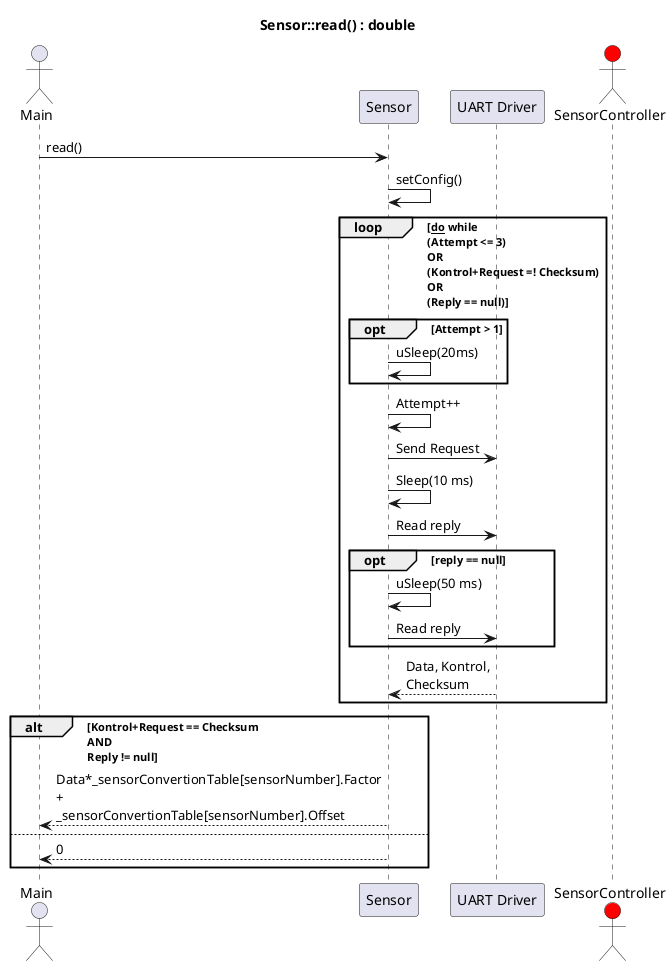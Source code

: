 @startuml SD_SensorControllerRead

title Sensor::read() : double

skinparam MaxMessageSize 150

actor Main as Main
participant Sensor as SD
participant "UART Driver" as UART
actor SensorController as SC #red


Main -> SD : read()

SD -> SD : setConfig()

loop <u>do</u> while \n(Attempt <= 3) \nOR \n(Kontrol+Request =! Checksum) \nOR \n(Reply == null)
    opt Attempt > 1
        SD -> SD : uSleep(20ms)
    end opt
    SD -> SD : Attempt++
    SD -> UART : Send Request
    SD -> SD : Sleep(10 ms)
    SD -> UART : Read reply
    opt reply == null
        SD -> SD : uSleep(50 ms)
        SD -> UART : Read reply
    end opt
    UART --> SD : Data, Kontrol, Checksum
end loop

alt Kontrol+Request == Checksum \nAND \nReply != null
SD --> Main : Data*_sensorConvertionTable[sensorNumber].Factor + _sensorConvertionTable[sensorNumber].Offset
else 
SD --> Main : 0
end alt


@enduml
